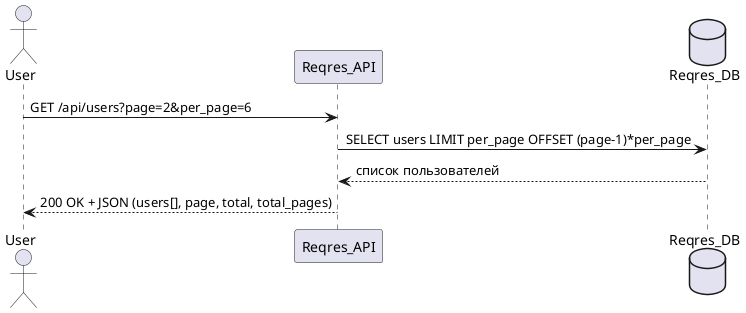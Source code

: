 @startuml
actor User
participant Reqres_API
database Reqres_DB

User -> Reqres_API: GET /api/users?page=2&per_page=6
Reqres_API -> Reqres_DB: SELECT users LIMIT per_page OFFSET (page-1)*per_page
Reqres_DB --> Reqres_API: список пользователей
Reqres_API --> User: 200 OK + JSON (users[], page, total, total_pages)
@enduml
